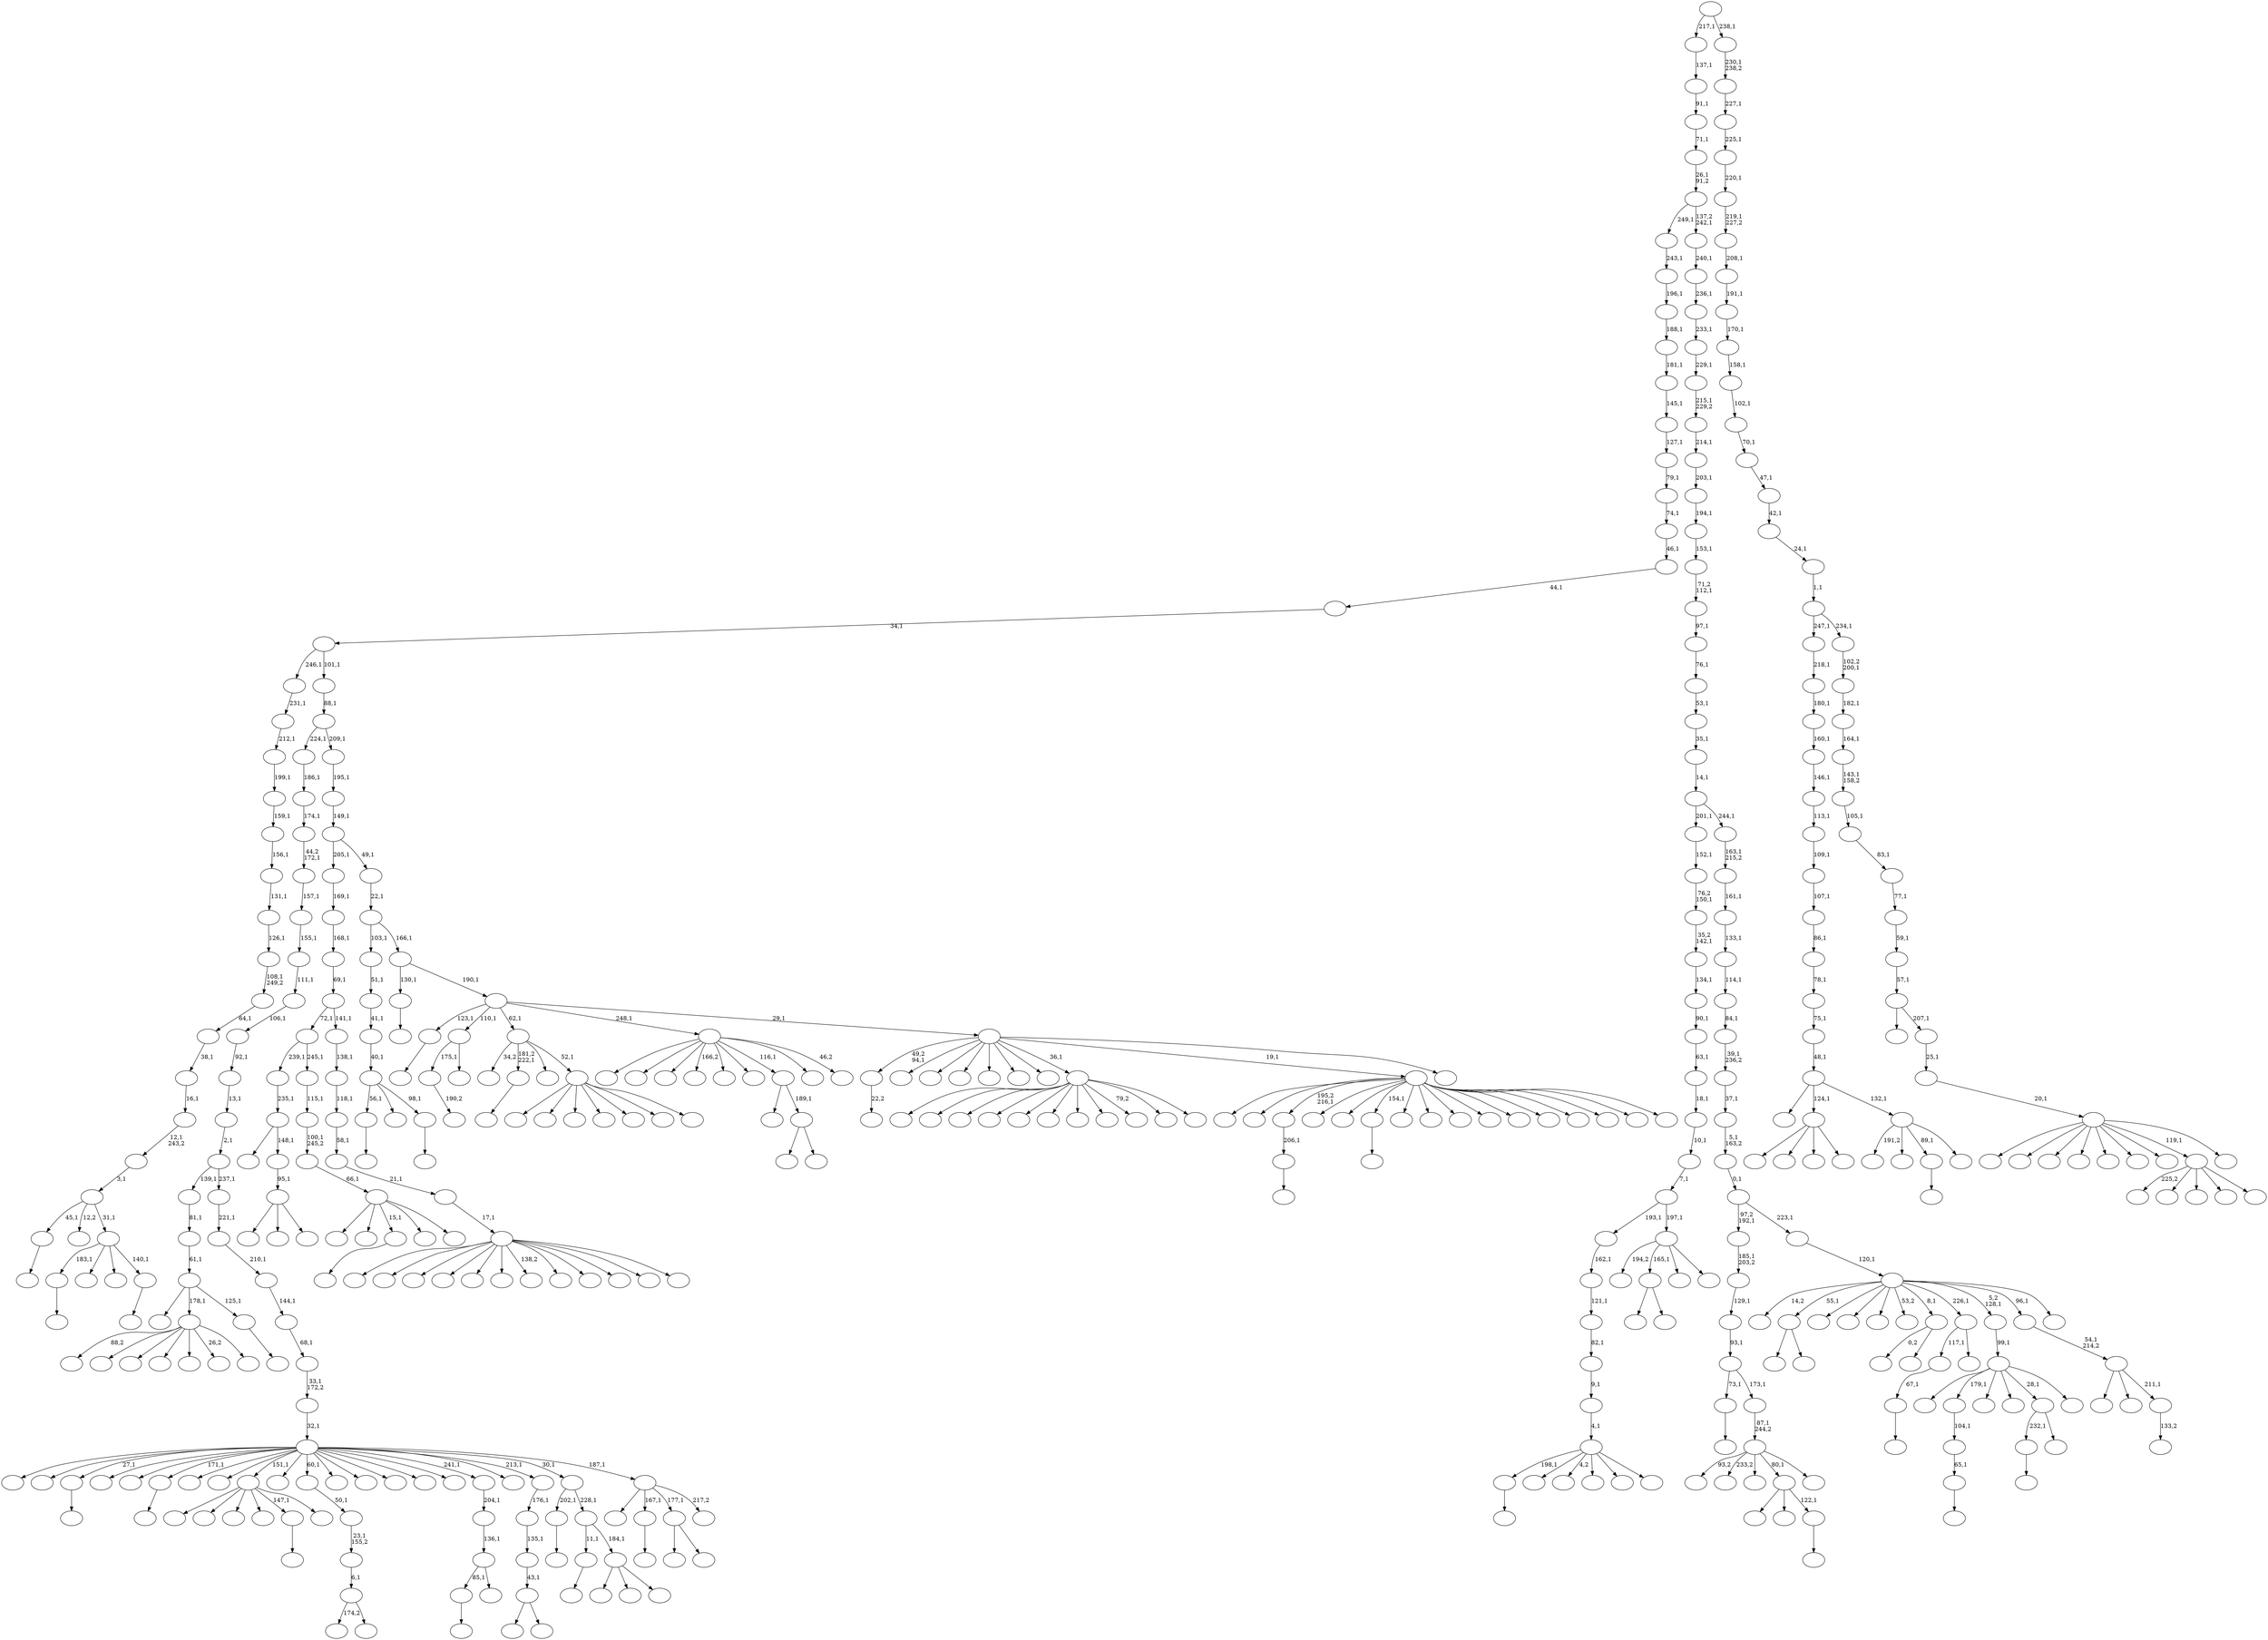 digraph T {
	450 [label=""]
	449 [label=""]
	448 [label=""]
	447 [label=""]
	446 [label=""]
	445 [label=""]
	444 [label=""]
	443 [label=""]
	442 [label=""]
	441 [label=""]
	440 [label=""]
	439 [label=""]
	438 [label=""]
	437 [label=""]
	436 [label=""]
	435 [label=""]
	434 [label=""]
	433 [label=""]
	432 [label=""]
	431 [label=""]
	430 [label=""]
	429 [label=""]
	428 [label=""]
	427 [label=""]
	426 [label=""]
	425 [label=""]
	424 [label=""]
	423 [label=""]
	422 [label=""]
	421 [label=""]
	420 [label=""]
	419 [label=""]
	418 [label=""]
	417 [label=""]
	416 [label=""]
	415 [label=""]
	414 [label=""]
	413 [label=""]
	412 [label=""]
	411 [label=""]
	410 [label=""]
	409 [label=""]
	408 [label=""]
	407 [label=""]
	406 [label=""]
	405 [label=""]
	404 [label=""]
	403 [label=""]
	402 [label=""]
	401 [label=""]
	400 [label=""]
	399 [label=""]
	398 [label=""]
	397 [label=""]
	396 [label=""]
	395 [label=""]
	394 [label=""]
	393 [label=""]
	392 [label=""]
	391 [label=""]
	390 [label=""]
	389 [label=""]
	388 [label=""]
	387 [label=""]
	386 [label=""]
	385 [label=""]
	384 [label=""]
	383 [label=""]
	382 [label=""]
	381 [label=""]
	380 [label=""]
	379 [label=""]
	378 [label=""]
	377 [label=""]
	376 [label=""]
	375 [label=""]
	374 [label=""]
	373 [label=""]
	372 [label=""]
	371 [label=""]
	370 [label=""]
	369 [label=""]
	368 [label=""]
	367 [label=""]
	366 [label=""]
	365 [label=""]
	364 [label=""]
	363 [label=""]
	362 [label=""]
	361 [label=""]
	360 [label=""]
	359 [label=""]
	358 [label=""]
	357 [label=""]
	356 [label=""]
	355 [label=""]
	354 [label=""]
	353 [label=""]
	352 [label=""]
	351 [label=""]
	350 [label=""]
	349 [label=""]
	348 [label=""]
	347 [label=""]
	346 [label=""]
	345 [label=""]
	344 [label=""]
	343 [label=""]
	342 [label=""]
	341 [label=""]
	340 [label=""]
	339 [label=""]
	338 [label=""]
	337 [label=""]
	336 [label=""]
	335 [label=""]
	334 [label=""]
	333 [label=""]
	332 [label=""]
	331 [label=""]
	330 [label=""]
	329 [label=""]
	328 [label=""]
	327 [label=""]
	326 [label=""]
	325 [label=""]
	324 [label=""]
	323 [label=""]
	322 [label=""]
	321 [label=""]
	320 [label=""]
	319 [label=""]
	318 [label=""]
	317 [label=""]
	316 [label=""]
	315 [label=""]
	314 [label=""]
	313 [label=""]
	312 [label=""]
	311 [label=""]
	310 [label=""]
	309 [label=""]
	308 [label=""]
	307 [label=""]
	306 [label=""]
	305 [label=""]
	304 [label=""]
	303 [label=""]
	302 [label=""]
	301 [label=""]
	300 [label=""]
	299 [label=""]
	298 [label=""]
	297 [label=""]
	296 [label=""]
	295 [label=""]
	294 [label=""]
	293 [label=""]
	292 [label=""]
	291 [label=""]
	290 [label=""]
	289 [label=""]
	288 [label=""]
	287 [label=""]
	286 [label=""]
	285 [label=""]
	284 [label=""]
	283 [label=""]
	282 [label=""]
	281 [label=""]
	280 [label=""]
	279 [label=""]
	278 [label=""]
	277 [label=""]
	276 [label=""]
	275 [label=""]
	274 [label=""]
	273 [label=""]
	272 [label=""]
	271 [label=""]
	270 [label=""]
	269 [label=""]
	268 [label=""]
	267 [label=""]
	266 [label=""]
	265 [label=""]
	264 [label=""]
	263 [label=""]
	262 [label=""]
	261 [label=""]
	260 [label=""]
	259 [label=""]
	258 [label=""]
	257 [label=""]
	256 [label=""]
	255 [label=""]
	254 [label=""]
	253 [label=""]
	252 [label=""]
	251 [label=""]
	250 [label=""]
	249 [label=""]
	248 [label=""]
	247 [label=""]
	246 [label=""]
	245 [label=""]
	244 [label=""]
	243 [label=""]
	242 [label=""]
	241 [label=""]
	240 [label=""]
	239 [label=""]
	238 [label=""]
	237 [label=""]
	236 [label=""]
	235 [label=""]
	234 [label=""]
	233 [label=""]
	232 [label=""]
	231 [label=""]
	230 [label=""]
	229 [label=""]
	228 [label=""]
	227 [label=""]
	226 [label=""]
	225 [label=""]
	224 [label=""]
	223 [label=""]
	222 [label=""]
	221 [label=""]
	220 [label=""]
	219 [label=""]
	218 [label=""]
	217 [label=""]
	216 [label=""]
	215 [label=""]
	214 [label=""]
	213 [label=""]
	212 [label=""]
	211 [label=""]
	210 [label=""]
	209 [label=""]
	208 [label=""]
	207 [label=""]
	206 [label=""]
	205 [label=""]
	204 [label=""]
	203 [label=""]
	202 [label=""]
	201 [label=""]
	200 [label=""]
	199 [label=""]
	198 [label=""]
	197 [label=""]
	196 [label=""]
	195 [label=""]
	194 [label=""]
	193 [label=""]
	192 [label=""]
	191 [label=""]
	190 [label=""]
	189 [label=""]
	188 [label=""]
	187 [label=""]
	186 [label=""]
	185 [label=""]
	184 [label=""]
	183 [label=""]
	182 [label=""]
	181 [label=""]
	180 [label=""]
	179 [label=""]
	178 [label=""]
	177 [label=""]
	176 [label=""]
	175 [label=""]
	174 [label=""]
	173 [label=""]
	172 [label=""]
	171 [label=""]
	170 [label=""]
	169 [label=""]
	168 [label=""]
	167 [label=""]
	166 [label=""]
	165 [label=""]
	164 [label=""]
	163 [label=""]
	162 [label=""]
	161 [label=""]
	160 [label=""]
	159 [label=""]
	158 [label=""]
	157 [label=""]
	156 [label=""]
	155 [label=""]
	154 [label=""]
	153 [label=""]
	152 [label=""]
	151 [label=""]
	150 [label=""]
	149 [label=""]
	148 [label=""]
	147 [label=""]
	146 [label=""]
	145 [label=""]
	144 [label=""]
	143 [label=""]
	142 [label=""]
	141 [label=""]
	140 [label=""]
	139 [label=""]
	138 [label=""]
	137 [label=""]
	136 [label=""]
	135 [label=""]
	134 [label=""]
	133 [label=""]
	132 [label=""]
	131 [label=""]
	130 [label=""]
	129 [label=""]
	128 [label=""]
	127 [label=""]
	126 [label=""]
	125 [label=""]
	124 [label=""]
	123 [label=""]
	122 [label=""]
	121 [label=""]
	120 [label=""]
	119 [label=""]
	118 [label=""]
	117 [label=""]
	116 [label=""]
	115 [label=""]
	114 [label=""]
	113 [label=""]
	112 [label=""]
	111 [label=""]
	110 [label=""]
	109 [label=""]
	108 [label=""]
	107 [label=""]
	106 [label=""]
	105 [label=""]
	104 [label=""]
	103 [label=""]
	102 [label=""]
	101 [label=""]
	100 [label=""]
	99 [label=""]
	98 [label=""]
	97 [label=""]
	96 [label=""]
	95 [label=""]
	94 [label=""]
	93 [label=""]
	92 [label=""]
	91 [label=""]
	90 [label=""]
	89 [label=""]
	88 [label=""]
	87 [label=""]
	86 [label=""]
	85 [label=""]
	84 [label=""]
	83 [label=""]
	82 [label=""]
	81 [label=""]
	80 [label=""]
	79 [label=""]
	78 [label=""]
	77 [label=""]
	76 [label=""]
	75 [label=""]
	74 [label=""]
	73 [label=""]
	72 [label=""]
	71 [label=""]
	70 [label=""]
	69 [label=""]
	68 [label=""]
	67 [label=""]
	66 [label=""]
	65 [label=""]
	64 [label=""]
	63 [label=""]
	62 [label=""]
	61 [label=""]
	60 [label=""]
	59 [label=""]
	58 [label=""]
	57 [label=""]
	56 [label=""]
	55 [label=""]
	54 [label=""]
	53 [label=""]
	52 [label=""]
	51 [label=""]
	50 [label=""]
	49 [label=""]
	48 [label=""]
	47 [label=""]
	46 [label=""]
	45 [label=""]
	44 [label=""]
	43 [label=""]
	42 [label=""]
	41 [label=""]
	40 [label=""]
	39 [label=""]
	38 [label=""]
	37 [label=""]
	36 [label=""]
	35 [label=""]
	34 [label=""]
	33 [label=""]
	32 [label=""]
	31 [label=""]
	30 [label=""]
	29 [label=""]
	28 [label=""]
	27 [label=""]
	26 [label=""]
	25 [label=""]
	24 [label=""]
	23 [label=""]
	22 [label=""]
	21 [label=""]
	20 [label=""]
	19 [label=""]
	18 [label=""]
	17 [label=""]
	16 [label=""]
	15 [label=""]
	14 [label=""]
	13 [label=""]
	12 [label=""]
	11 [label=""]
	10 [label=""]
	9 [label=""]
	8 [label=""]
	7 [label=""]
	6 [label=""]
	5 [label=""]
	4 [label=""]
	3 [label=""]
	2 [label=""]
	1 [label=""]
	0 [label=""]
	449 -> 450 [label=""]
	445 -> 446 [label=""]
	442 -> 443 [label=""]
	440 -> 441 [label=""]
	425 -> 426 [label="22,2"]
	420 -> 421 [label=""]
	417 -> 418 [label=""]
	416 -> 417 [label="65,1"]
	415 -> 416 [label="104,1"]
	412 -> 413 [label=""]
	407 -> 408 [label=""]
	406 -> 407 [label="206,1"]
	397 -> 398 [label=""]
	396 -> 420 [label="56,1"]
	396 -> 401 [label=""]
	396 -> 397 [label="98,1"]
	395 -> 396 [label="40,1"]
	394 -> 395 [label="41,1"]
	393 -> 394 [label="51,1"]
	385 -> 386 [label=""]
	378 -> 379 [label=""]
	375 -> 392 [label=""]
	375 -> 376 [label=""]
	368 -> 369 [label=""]
	363 -> 364 [label=""]
	357 -> 358 [label=""]
	339 -> 340 [label=""]
	335 -> 336 [label=""]
	320 -> 321 [label="190,2"]
	317 -> 359 [label=""]
	317 -> 318 [label=""]
	311 -> 312 [label=""]
	306 -> 436 [label=""]
	306 -> 381 [label=""]
	306 -> 341 [label=""]
	306 -> 334 [label=""]
	306 -> 311 [label="147,1"]
	306 -> 307 [label=""]
	302 -> 303 [label=""]
	297 -> 298 [label=""]
	295 -> 423 [label="174,2"]
	295 -> 296 [label=""]
	294 -> 295 [label="6,1"]
	293 -> 294 [label="23,1\n155,2"]
	292 -> 293 [label="50,1"]
	287 -> 288 [label=""]
	285 -> 428 [label=""]
	285 -> 399 [label=""]
	285 -> 286 [label=""]
	284 -> 285 [label="95,1"]
	283 -> 329 [label=""]
	283 -> 284 [label="148,1"]
	282 -> 283 [label="235,1"]
	280 -> 281 [label=""]
	279 -> 280 [label="67,1"]
	277 -> 371 [label=""]
	277 -> 278 [label=""]
	276 -> 433 [label=""]
	276 -> 277 [label="189,1"]
	270 -> 363 [label="232,1"]
	270 -> 271 [label=""]
	260 -> 404 [label=""]
	260 -> 374 [label=""]
	260 -> 331 [label=""]
	260 -> 322 [label=""]
	260 -> 313 [label=""]
	260 -> 304 [label=""]
	260 -> 301 [label=""]
	260 -> 299 [label=""]
	260 -> 289 [label="79,2"]
	260 -> 262 [label=""]
	260 -> 261 [label=""]
	250 -> 320 [label="175,1"]
	250 -> 251 [label=""]
	248 -> 249 [label=""]
	244 -> 332 [label=""]
	244 -> 330 [label=""]
	244 -> 302 [label="15,1"]
	244 -> 269 [label=""]
	244 -> 245 [label=""]
	243 -> 244 [label="66,1"]
	242 -> 243 [label="100,1\n245,2"]
	241 -> 242 [label="115,1"]
	240 -> 282 [label="239,1"]
	240 -> 241 [label="245,1"]
	238 -> 412 [label="85,1"]
	238 -> 239 [label=""]
	237 -> 238 [label="136,1"]
	236 -> 237 [label="204,1"]
	233 -> 234 [label=""]
	232 -> 411 [label=""]
	232 -> 373 [label=""]
	232 -> 233 [label="122,1"]
	230 -> 355 [label="0,2"]
	230 -> 231 [label=""]
	226 -> 354 [label=""]
	226 -> 227 [label=""]
	224 -> 445 [label="198,1"]
	224 -> 387 [label=""]
	224 -> 353 [label="4,2"]
	224 -> 352 [label=""]
	224 -> 259 [label=""]
	224 -> 225 [label=""]
	223 -> 224 [label="4,1"]
	222 -> 223 [label="9,1"]
	221 -> 222 [label="82,1"]
	220 -> 221 [label="121,1"]
	219 -> 220 [label="162,1"]
	217 -> 427 [label="88,2"]
	217 -> 405 [label=""]
	217 -> 391 [label=""]
	217 -> 338 [label=""]
	217 -> 264 [label=""]
	217 -> 229 [label="26,2"]
	217 -> 218 [label=""]
	209 -> 348 [label=""]
	209 -> 266 [label=""]
	209 -> 214 [label=""]
	209 -> 210 [label=""]
	205 -> 206 [label=""]
	204 -> 357 [label="183,1"]
	204 -> 333 [label=""]
	204 -> 253 [label=""]
	204 -> 205 [label="140,1"]
	203 -> 449 [label="45,1"]
	203 -> 267 [label="12,2"]
	203 -> 204 [label="31,1"]
	202 -> 203 [label="3,1"]
	201 -> 202 [label="12,1\n243,2"]
	200 -> 201 [label="16,1"]
	199 -> 200 [label="38,1"]
	198 -> 199 [label="64,1"]
	197 -> 198 [label="108,1\n249,2"]
	196 -> 197 [label="126,1"]
	195 -> 196 [label="131,1"]
	194 -> 195 [label="156,1"]
	193 -> 194 [label="159,1"]
	192 -> 193 [label="199,1"]
	191 -> 192 [label="212,1"]
	190 -> 191 [label="231,1"]
	188 -> 437 [label="93,2"]
	188 -> 347 [label="233,2"]
	188 -> 305 [label=""]
	188 -> 232 [label="80,1"]
	188 -> 189 [label=""]
	187 -> 188 [label="87,1\n244,2"]
	186 -> 368 [label="73,1"]
	186 -> 187 [label="173,1"]
	185 -> 186 [label="93,1"]
	184 -> 185 [label="129,1"]
	183 -> 184 [label="185,1\n203,2"]
	181 -> 410 [label="194,2"]
	181 -> 317 [label="165,1"]
	181 -> 272 [label=""]
	181 -> 182 [label=""]
	180 -> 219 [label="193,1"]
	180 -> 181 [label="197,1"]
	179 -> 180 [label="7,1"]
	178 -> 179 [label="10,1"]
	177 -> 178 [label="18,1"]
	176 -> 177 [label="63,1"]
	175 -> 176 [label="90,1"]
	174 -> 175 [label="134,1"]
	173 -> 174 [label="35,2\n142,1"]
	172 -> 173 [label="76,2\n150,1"]
	171 -> 172 [label="152,1"]
	169 -> 170 [label=""]
	168 -> 372 [label=""]
	168 -> 217 [label="178,1"]
	168 -> 169 [label="125,1"]
	167 -> 168 [label="61,1"]
	166 -> 167 [label="81,1"]
	164 -> 165 [label=""]
	161 -> 431 [label=""]
	161 -> 409 [label=""]
	161 -> 406 [label="195,2\n216,1"]
	161 -> 403 [label=""]
	161 -> 389 [label=""]
	161 -> 385 [label="154,1"]
	161 -> 383 [label=""]
	161 -> 380 [label=""]
	161 -> 362 [label=""]
	161 -> 356 [label=""]
	161 -> 350 [label=""]
	161 -> 323 [label=""]
	161 -> 258 [label=""]
	161 -> 235 [label=""]
	161 -> 211 [label=""]
	161 -> 162 [label=""]
	159 -> 308 [label=""]
	159 -> 160 [label=""]
	158 -> 159 [label="43,1"]
	157 -> 158 [label="135,1"]
	156 -> 157 [label="176,1"]
	152 -> 279 [label="117,1"]
	152 -> 153 [label=""]
	150 -> 419 [label=""]
	150 -> 415 [label="179,1"]
	150 -> 328 [label=""]
	150 -> 309 [label=""]
	150 -> 270 [label="28,1"]
	150 -> 151 [label=""]
	149 -> 150 [label="99,1"]
	147 -> 424 [label=""]
	147 -> 414 [label=""]
	147 -> 367 [label=""]
	147 -> 349 [label=""]
	147 -> 346 [label=""]
	147 -> 344 [label=""]
	147 -> 315 [label="138,2"]
	147 -> 290 [label=""]
	147 -> 274 [label=""]
	147 -> 256 [label=""]
	147 -> 213 [label=""]
	147 -> 148 [label=""]
	146 -> 147 [label="17,1"]
	145 -> 146 [label="21,1"]
	144 -> 145 [label="58,1"]
	143 -> 144 [label="118,1"]
	142 -> 143 [label="138,1"]
	141 -> 240 [label="72,1"]
	141 -> 142 [label="141,1"]
	140 -> 141 [label="69,1"]
	139 -> 140 [label="168,1"]
	138 -> 139 [label="169,1"]
	136 -> 327 [label=""]
	136 -> 291 [label=""]
	136 -> 137 [label=""]
	135 -> 164 [label="11,1"]
	135 -> 136 [label="184,1"]
	134 -> 248 [label="202,1"]
	134 -> 135 [label="228,1"]
	132 -> 390 [label="191,2"]
	132 -> 365 [label=""]
	132 -> 339 [label="89,1"]
	132 -> 133 [label=""]
	131 -> 429 [label=""]
	131 -> 209 [label="124,1"]
	131 -> 132 [label="132,1"]
	130 -> 131 [label="48,1"]
	129 -> 130 [label="75,1"]
	128 -> 129 [label="78,1"]
	127 -> 128 [label="86,1"]
	126 -> 127 [label="107,1"]
	125 -> 126 [label="109,1"]
	124 -> 125 [label="113,1"]
	123 -> 124 [label="146,1"]
	122 -> 123 [label="160,1"]
	121 -> 122 [label="180,1"]
	120 -> 121 [label="218,1"]
	118 -> 439 [label=""]
	118 -> 435 [label=""]
	118 -> 246 [label=""]
	118 -> 228 [label=""]
	118 -> 216 [label=""]
	118 -> 215 [label=""]
	118 -> 119 [label=""]
	117 -> 422 [label="34,2"]
	117 -> 378 [label="181,2\n222,1"]
	117 -> 342 [label=""]
	117 -> 118 [label="52,1"]
	115 -> 444 [label=""]
	115 -> 442 [label="167,1"]
	115 -> 226 [label="177,1"]
	115 -> 116 [label="217,2"]
	114 -> 448 [label=""]
	114 -> 447 [label=""]
	114 -> 440 [label="27,1"]
	114 -> 432 [label=""]
	114 -> 382 [label=""]
	114 -> 335 [label="171,1"]
	114 -> 326 [label=""]
	114 -> 319 [label=""]
	114 -> 306 [label="151,1"]
	114 -> 300 [label=""]
	114 -> 292 [label="60,1"]
	114 -> 268 [label=""]
	114 -> 263 [label=""]
	114 -> 255 [label=""]
	114 -> 254 [label=""]
	114 -> 252 [label=""]
	114 -> 236 [label="241,1"]
	114 -> 163 [label=""]
	114 -> 156 [label="213,1"]
	114 -> 134 [label="30,1"]
	114 -> 115 [label="187,1"]
	113 -> 114 [label="32,1"]
	112 -> 113 [label="33,1\n172,2"]
	111 -> 112 [label="68,1"]
	110 -> 111 [label="144,1"]
	109 -> 110 [label="210,1"]
	108 -> 109 [label="221,1"]
	107 -> 166 [label="139,1"]
	107 -> 108 [label="237,1"]
	106 -> 107 [label="2,1"]
	105 -> 106 [label="13,1"]
	104 -> 105 [label="92,1"]
	103 -> 104 [label="106,1"]
	102 -> 103 [label="111,1"]
	101 -> 102 [label="155,1"]
	100 -> 101 [label="157,1"]
	99 -> 100 [label="44,2\n172,1"]
	98 -> 99 [label="174,1"]
	97 -> 98 [label="186,1"]
	95 -> 96 [label="133,2"]
	94 -> 384 [label=""]
	94 -> 207 [label=""]
	94 -> 95 [label="211,1"]
	93 -> 94 [label="54,1\n214,2"]
	90 -> 438 [label=""]
	90 -> 434 [label=""]
	90 -> 430 [label=""]
	90 -> 366 [label="166,2"]
	90 -> 351 [label=""]
	90 -> 316 [label=""]
	90 -> 276 [label="116,1"]
	90 -> 265 [label=""]
	90 -> 91 [label="46,2"]
	88 -> 425 [label="49,2\n94,1"]
	88 -> 388 [label=""]
	88 -> 343 [label=""]
	88 -> 325 [label=""]
	88 -> 314 [label=""]
	88 -> 310 [label=""]
	88 -> 275 [label=""]
	88 -> 260 [label="36,1"]
	88 -> 161 [label="19,1"]
	88 -> 89 [label=""]
	87 -> 287 [label="123,1"]
	87 -> 250 [label="110,1"]
	87 -> 117 [label="62,1"]
	87 -> 90 [label="248,1"]
	87 -> 88 [label="29,1"]
	86 -> 297 [label="130,1"]
	86 -> 87 [label="190,1"]
	85 -> 393 [label="103,1"]
	85 -> 86 [label="166,1"]
	84 -> 85 [label="22,1"]
	83 -> 138 [label="205,1"]
	83 -> 84 [label="49,1"]
	82 -> 83 [label="149,1"]
	81 -> 82 [label="195,1"]
	80 -> 97 [label="224,1"]
	80 -> 81 [label="209,1"]
	79 -> 80 [label="88,1"]
	78 -> 190 [label="246,1"]
	78 -> 79 [label="101,1"]
	77 -> 78 [label="34,1"]
	76 -> 77 [label="44,1"]
	75 -> 76 [label="46,1"]
	74 -> 75 [label="74,1"]
	73 -> 74 [label="79,1"]
	72 -> 73 [label="127,1"]
	71 -> 72 [label="145,1"]
	70 -> 71 [label="181,1"]
	69 -> 70 [label="188,1"]
	68 -> 69 [label="196,1"]
	67 -> 68 [label="243,1"]
	65 -> 377 [label="225,2"]
	65 -> 324 [label=""]
	65 -> 273 [label=""]
	65 -> 154 [label=""]
	65 -> 66 [label=""]
	63 -> 400 [label="14,2"]
	63 -> 375 [label="55,1"]
	63 -> 370 [label=""]
	63 -> 337 [label=""]
	63 -> 257 [label=""]
	63 -> 247 [label="53,2"]
	63 -> 230 [label="8,1"]
	63 -> 152 [label="226,1"]
	63 -> 149 [label="5,2\n128,1"]
	63 -> 93 [label="96,1"]
	63 -> 64 [label=""]
	62 -> 63 [label="120,1"]
	61 -> 183 [label="97,2\n192,1"]
	61 -> 62 [label="223,1"]
	60 -> 61 [label="0,1"]
	59 -> 60 [label="5,1\n163,2"]
	58 -> 59 [label="37,1"]
	57 -> 58 [label="39,1\n236,2"]
	56 -> 57 [label="84,1"]
	55 -> 56 [label="114,1"]
	54 -> 55 [label="133,1"]
	53 -> 54 [label="161,1"]
	52 -> 53 [label="163,1\n215,2"]
	51 -> 171 [label="201,1"]
	51 -> 52 [label="244,1"]
	50 -> 51 [label="14,1"]
	49 -> 50 [label="35,1"]
	48 -> 49 [label="53,1"]
	47 -> 48 [label="76,1"]
	46 -> 47 [label="97,1"]
	45 -> 46 [label="71,2\n112,1"]
	44 -> 45 [label="153,1"]
	43 -> 44 [label="194,1"]
	42 -> 43 [label="203,1"]
	41 -> 42 [label="214,1"]
	40 -> 41 [label="215,1\n229,2"]
	39 -> 40 [label="229,1"]
	38 -> 39 [label="233,1"]
	37 -> 38 [label="236,1"]
	36 -> 37 [label="240,1"]
	35 -> 67 [label="249,1"]
	35 -> 36 [label="137,2\n242,1"]
	34 -> 35 [label="26,1\n91,2"]
	33 -> 34 [label="71,1"]
	32 -> 33 [label="91,1"]
	31 -> 32 [label="137,1"]
	29 -> 402 [label=""]
	29 -> 361 [label=""]
	29 -> 360 [label=""]
	29 -> 345 [label=""]
	29 -> 208 [label=""]
	29 -> 155 [label=""]
	29 -> 92 [label=""]
	29 -> 65 [label="119,1"]
	29 -> 30 [label=""]
	28 -> 29 [label="20,1"]
	27 -> 28 [label="25,1"]
	26 -> 212 [label=""]
	26 -> 27 [label="207,1"]
	25 -> 26 [label="57,1"]
	24 -> 25 [label="59,1"]
	23 -> 24 [label="77,1"]
	22 -> 23 [label="83,1"]
	21 -> 22 [label="105,1"]
	20 -> 21 [label="143,1\n158,2"]
	19 -> 20 [label="164,1"]
	18 -> 19 [label="182,1"]
	17 -> 18 [label="102,2\n200,1"]
	16 -> 120 [label="247,1"]
	16 -> 17 [label="234,1"]
	15 -> 16 [label="1,1"]
	14 -> 15 [label="24,1"]
	13 -> 14 [label="42,1"]
	12 -> 13 [label="47,1"]
	11 -> 12 [label="70,1"]
	10 -> 11 [label="102,1"]
	9 -> 10 [label="158,1"]
	8 -> 9 [label="170,1"]
	7 -> 8 [label="191,1"]
	6 -> 7 [label="208,1"]
	5 -> 6 [label="219,1\n227,2"]
	4 -> 5 [label="220,1"]
	3 -> 4 [label="225,1"]
	2 -> 3 [label="227,1"]
	1 -> 2 [label="230,1\n238,2"]
	0 -> 31 [label="217,1"]
	0 -> 1 [label="238,1"]
}
